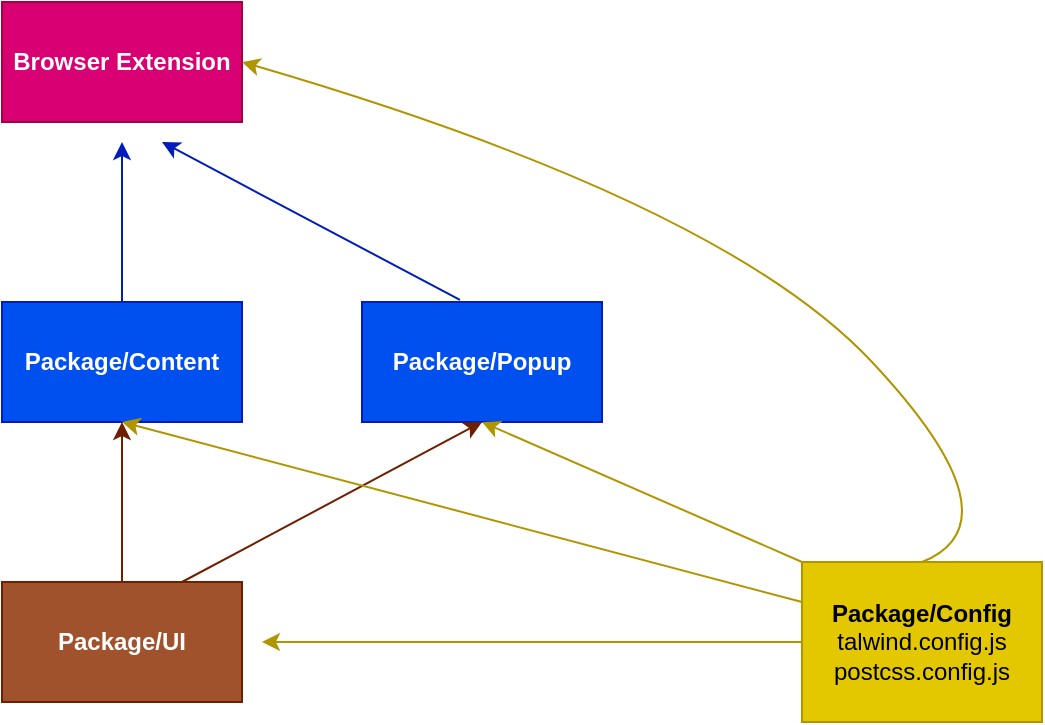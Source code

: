 <mxfile>
    <diagram id="6GlukcrRpTigvKFkbgCW" name="Page-1">
        <mxGraphModel dx="926" dy="521" grid="1" gridSize="10" guides="1" tooltips="1" connect="1" arrows="1" fold="1" page="1" pageScale="1" pageWidth="413" pageHeight="583" background="none" math="0" shadow="0">
            <root>
                <mxCell id="0"/>
                <mxCell id="1" parent="0"/>
                <mxCell id="2" value="&lt;b&gt;Browser Extension&lt;/b&gt;" style="rounded=0;whiteSpace=wrap;html=1;fillColor=#d80073;fontColor=#ffffff;strokeColor=#A50040;" parent="1" vertex="1">
                    <mxGeometry x="120" y="80" width="120" height="60" as="geometry"/>
                </mxCell>
                <mxCell id="4" style="edgeStyle=none;html=1;fillColor=#0050ef;strokeColor=#001DBC;" parent="1" source="3" edge="1">
                    <mxGeometry relative="1" as="geometry">
                        <mxPoint x="180" y="150" as="targetPoint"/>
                        <Array as="points">
                            <mxPoint x="180" y="190"/>
                        </Array>
                    </mxGeometry>
                </mxCell>
                <mxCell id="3" value="&lt;b&gt;Package/Content&lt;/b&gt;" style="rounded=0;whiteSpace=wrap;html=1;fillColor=#0050ef;fontColor=#ffffff;strokeColor=#001DBC;" parent="1" vertex="1">
                    <mxGeometry x="120" y="230" width="120" height="60" as="geometry"/>
                </mxCell>
                <mxCell id="6" style="edgeStyle=none;html=1;exitX=0.408;exitY=-0.017;exitDx=0;exitDy=0;exitPerimeter=0;fillColor=#0050ef;strokeColor=#001DBC;" parent="1" source="5" edge="1">
                    <mxGeometry relative="1" as="geometry">
                        <mxPoint x="200" y="150" as="targetPoint"/>
                        <Array as="points"/>
                    </mxGeometry>
                </mxCell>
                <mxCell id="5" value="&lt;b&gt;Package/Popup&lt;/b&gt;" style="rounded=0;whiteSpace=wrap;html=1;fillColor=#0050ef;fontColor=#ffffff;strokeColor=#001DBC;" parent="1" vertex="1">
                    <mxGeometry x="300" y="230" width="120" height="60" as="geometry"/>
                </mxCell>
                <mxCell id="8" value="" style="edgeStyle=none;html=1;fillColor=#a0522d;strokeColor=#6D1F00;" parent="1" source="7" target="3" edge="1">
                    <mxGeometry relative="1" as="geometry"/>
                </mxCell>
                <mxCell id="9" style="edgeStyle=none;html=1;exitX=0.75;exitY=0;exitDx=0;exitDy=0;entryX=0.5;entryY=1;entryDx=0;entryDy=0;fillColor=#a0522d;strokeColor=#6D1F00;" parent="1" source="7" target="5" edge="1">
                    <mxGeometry relative="1" as="geometry">
                        <mxPoint x="310" y="320" as="targetPoint"/>
                    </mxGeometry>
                </mxCell>
                <mxCell id="7" value="&lt;b&gt;Package/UI&lt;/b&gt;" style="rounded=0;whiteSpace=wrap;html=1;fillColor=#a0522d;fontColor=#ffffff;strokeColor=#6D1F00;" parent="1" vertex="1">
                    <mxGeometry x="120" y="370" width="120" height="60" as="geometry"/>
                </mxCell>
                <mxCell id="11" style="edgeStyle=none;html=1;exitX=0;exitY=0.5;exitDx=0;exitDy=0;fillColor=#e3c800;strokeColor=#B09500;" parent="1" source="10" edge="1">
                    <mxGeometry relative="1" as="geometry">
                        <mxPoint x="250" y="400" as="targetPoint"/>
                    </mxGeometry>
                </mxCell>
                <mxCell id="12" style="edgeStyle=none;html=1;exitX=0;exitY=0;exitDx=0;exitDy=0;entryX=0.5;entryY=1;entryDx=0;entryDy=0;fillColor=#e3c800;strokeColor=#B09500;" parent="1" source="10" target="5" edge="1">
                    <mxGeometry relative="1" as="geometry"/>
                </mxCell>
                <mxCell id="13" style="edgeStyle=none;html=1;exitX=0;exitY=0.25;exitDx=0;exitDy=0;entryX=0.5;entryY=1;entryDx=0;entryDy=0;fillColor=#e3c800;strokeColor=#B09500;" parent="1" source="10" target="3" edge="1">
                    <mxGeometry relative="1" as="geometry"/>
                </mxCell>
                <mxCell id="10" value="&lt;b&gt;Package/Config&lt;br&gt;&lt;/b&gt;talwind.config.js&lt;br&gt;postcss.config.js" style="rounded=0;whiteSpace=wrap;html=1;fillColor=#e3c800;fontColor=#000000;strokeColor=#B09500;" parent="1" vertex="1">
                    <mxGeometry x="520" y="360" width="120" height="80" as="geometry"/>
                </mxCell>
                <mxCell id="15" value="" style="curved=1;endArrow=classic;html=1;exitX=0.5;exitY=0;exitDx=0;exitDy=0;entryX=1;entryY=0.5;entryDx=0;entryDy=0;fillColor=#e3c800;strokeColor=#B09500;" parent="1" source="10" target="2" edge="1">
                    <mxGeometry width="50" height="50" relative="1" as="geometry">
                        <mxPoint x="580" y="340" as="sourcePoint"/>
                        <mxPoint x="630" y="290" as="targetPoint"/>
                        <Array as="points">
                            <mxPoint x="630" y="340"/>
                            <mxPoint x="480" y="180"/>
                        </Array>
                    </mxGeometry>
                </mxCell>
            </root>
        </mxGraphModel>
    </diagram>
</mxfile>
